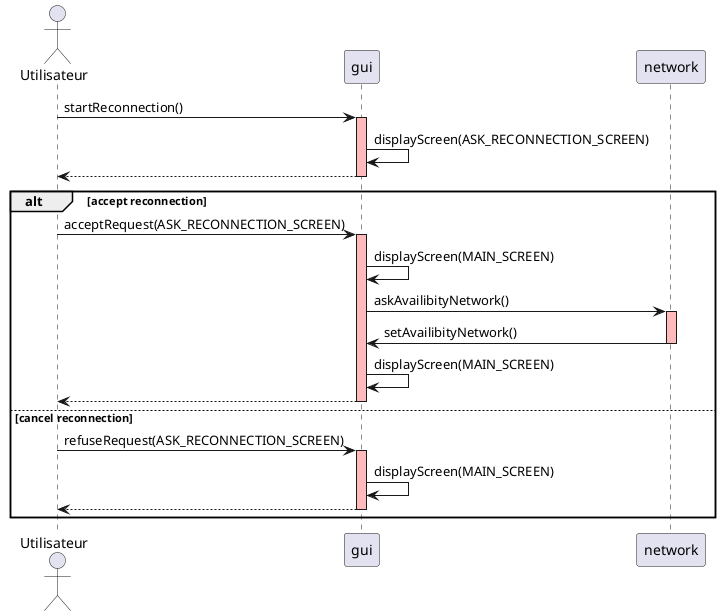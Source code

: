 @startuml reconnection

actor Utilisateur   as User     order 1
participant gui     as GUI      order 2
participant network as Network  order 3 

User    -> GUI      : startReconnection()
activate GUI #FFBBBB
GUI     -> GUI      : displayScreen(ASK_RECONNECTION_SCREEN)
GUI     --> User
deactivate GUI #FFBBBB

alt accept reconnection
User    -> GUI      : acceptRequest(ASK_RECONNECTION_SCREEN)
activate GUI #FFBBBB
GUI     -> GUI      : displayScreen(MAIN_SCREEN)
' Modifier le logo de connexion sinon le Client ne peut pas savoir si la reconnexion a débuter.'
GUI     -> Network  : askAvailibityNetwork()
activate Network #FFBBBB
Network -> GUI      : setAvailibityNetwork()
deactivate Network #FFBBBB
GUI     -> GUI      : displayScreen(MAIN_SCREEN)
GUI     --> User
deactivate GUI

else cancel reconnection
User    -> GUI      : refuseRequest(ASK_RECONNECTION_SCREEN)
activate GUI #FFBBBB
GUI     -> GUI      : displayScreen(MAIN_SCREEN)
GUI     --> User
deactivate GUI

end 

@enduml